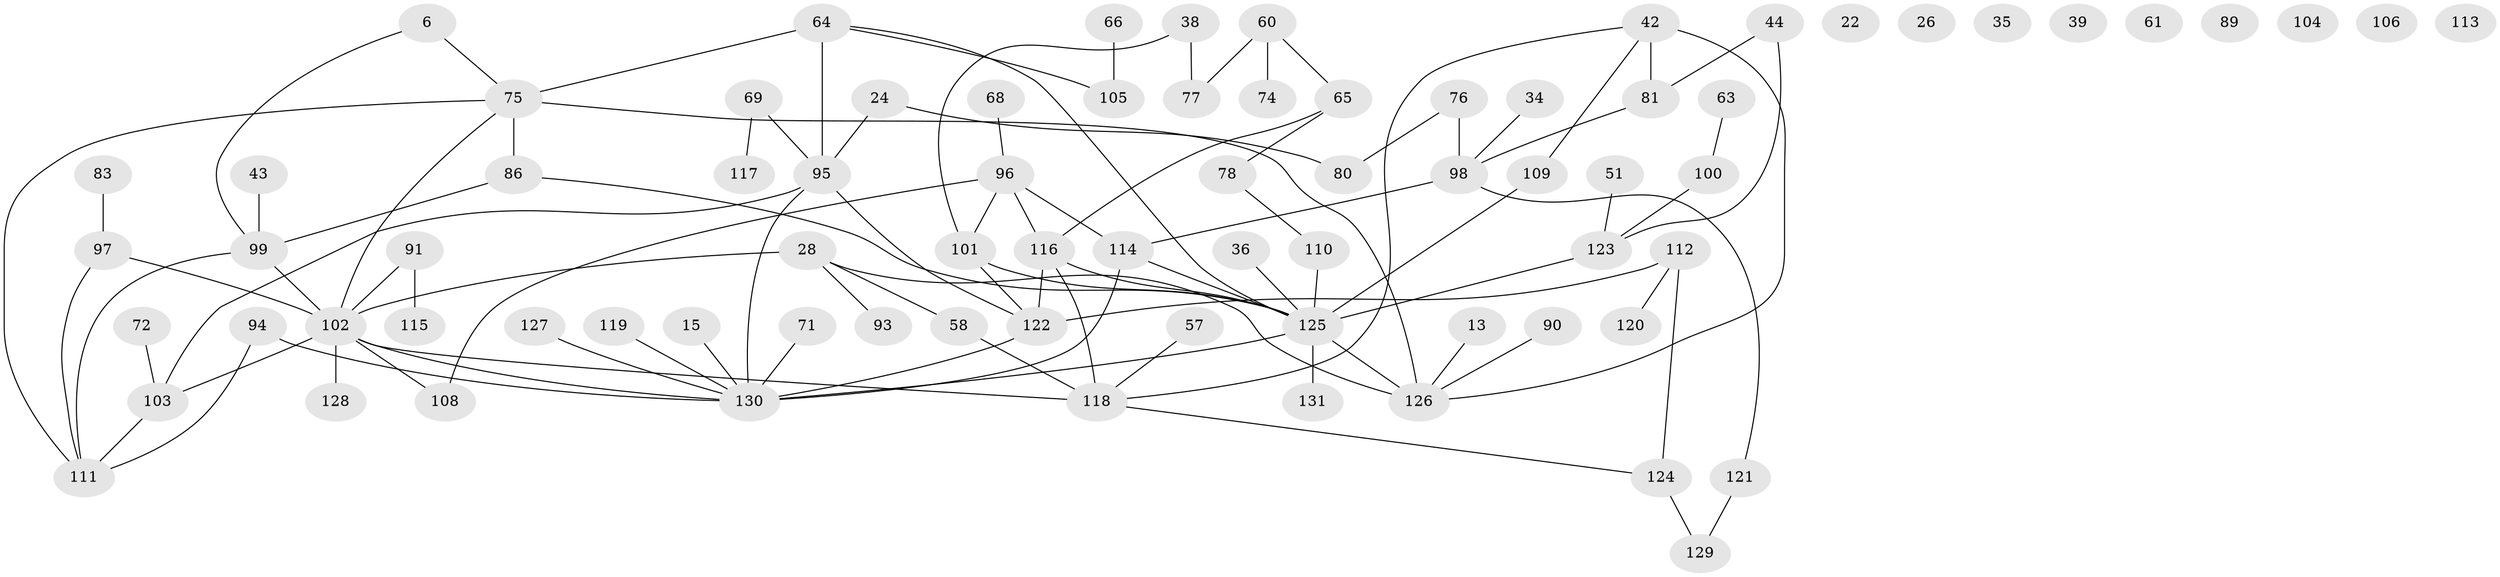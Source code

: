 // original degree distribution, {3: 0.24427480916030533, 2: 0.19083969465648856, 1: 0.2595419847328244, 5: 0.07633587786259542, 4: 0.12213740458015267, 0: 0.06870229007633588, 6: 0.022900763358778626, 7: 0.015267175572519083}
// Generated by graph-tools (version 1.1) at 2025/42/03/04/25 21:42:22]
// undirected, 78 vertices, 98 edges
graph export_dot {
graph [start="1"]
  node [color=gray90,style=filled];
  6;
  13;
  15;
  22;
  24 [super="+10+11"];
  26;
  28;
  34;
  35;
  36;
  38;
  39;
  42;
  43;
  44;
  51;
  57;
  58;
  60;
  61;
  63;
  64 [super="+41"];
  65;
  66;
  68;
  69;
  71;
  72;
  74;
  75;
  76 [super="+45"];
  77;
  78;
  80 [super="+46+48"];
  81 [super="+21"];
  83;
  86;
  89;
  90;
  91 [super="+56"];
  93;
  94;
  95 [super="+23+70+88"];
  96 [super="+82"];
  97;
  98 [super="+16+18"];
  99;
  100 [super="+4"];
  101;
  102 [super="+27+73"];
  103;
  104;
  105;
  106;
  108;
  109;
  110;
  111 [super="+87"];
  112 [super="+49"];
  113;
  114 [super="+8+107"];
  115;
  116 [super="+20"];
  117;
  118 [super="+67+85"];
  119;
  120;
  121;
  122 [super="+1+55"];
  123;
  124;
  125 [super="+79+59+92"];
  126 [super="+37"];
  127;
  128;
  129 [super="+62"];
  130 [super="+47+84"];
  131;
  6 -- 75;
  6 -- 99;
  13 -- 126;
  15 -- 130;
  24 -- 95 [weight=2];
  24 -- 80 [weight=2];
  28 -- 58;
  28 -- 93;
  28 -- 126;
  28 -- 102;
  34 -- 98;
  36 -- 125;
  38 -- 77;
  38 -- 101;
  42 -- 81 [weight=2];
  42 -- 109;
  42 -- 126;
  42 -- 118;
  43 -- 99;
  44 -- 123;
  44 -- 81;
  51 -- 123;
  57 -- 118;
  58 -- 118;
  60 -- 65;
  60 -- 74;
  60 -- 77;
  63 -- 100;
  64 -- 95 [weight=2];
  64 -- 105;
  64 -- 75;
  64 -- 125;
  65 -- 78;
  65 -- 116;
  66 -- 105;
  68 -- 96;
  69 -- 117;
  69 -- 95;
  71 -- 130;
  72 -- 103;
  75 -- 86;
  75 -- 126 [weight=2];
  75 -- 111;
  75 -- 102;
  76 -- 80;
  76 -- 98;
  78 -- 110;
  81 -- 98;
  83 -- 97;
  86 -- 99;
  86 -- 125;
  90 -- 126;
  91 -- 115;
  91 -- 102;
  94 -- 111;
  94 -- 130;
  95 -- 122;
  95 -- 130;
  95 -- 103;
  96 -- 101;
  96 -- 114 [weight=2];
  96 -- 108;
  96 -- 116;
  97 -- 111;
  97 -- 102;
  98 -- 114 [weight=2];
  98 -- 121;
  99 -- 111 [weight=2];
  99 -- 102 [weight=2];
  100 -- 123;
  101 -- 122;
  101 -- 125;
  102 -- 128;
  102 -- 103;
  102 -- 108;
  102 -- 118 [weight=2];
  102 -- 130;
  103 -- 111;
  109 -- 125;
  110 -- 125;
  112 -- 124;
  112 -- 122;
  112 -- 120;
  114 -- 130 [weight=2];
  114 -- 125;
  116 -- 122;
  116 -- 125;
  116 -- 118;
  118 -- 124;
  119 -- 130;
  121 -- 129;
  122 -- 130;
  123 -- 125;
  124 -- 129;
  125 -- 130;
  125 -- 131;
  125 -- 126 [weight=2];
  127 -- 130;
}
